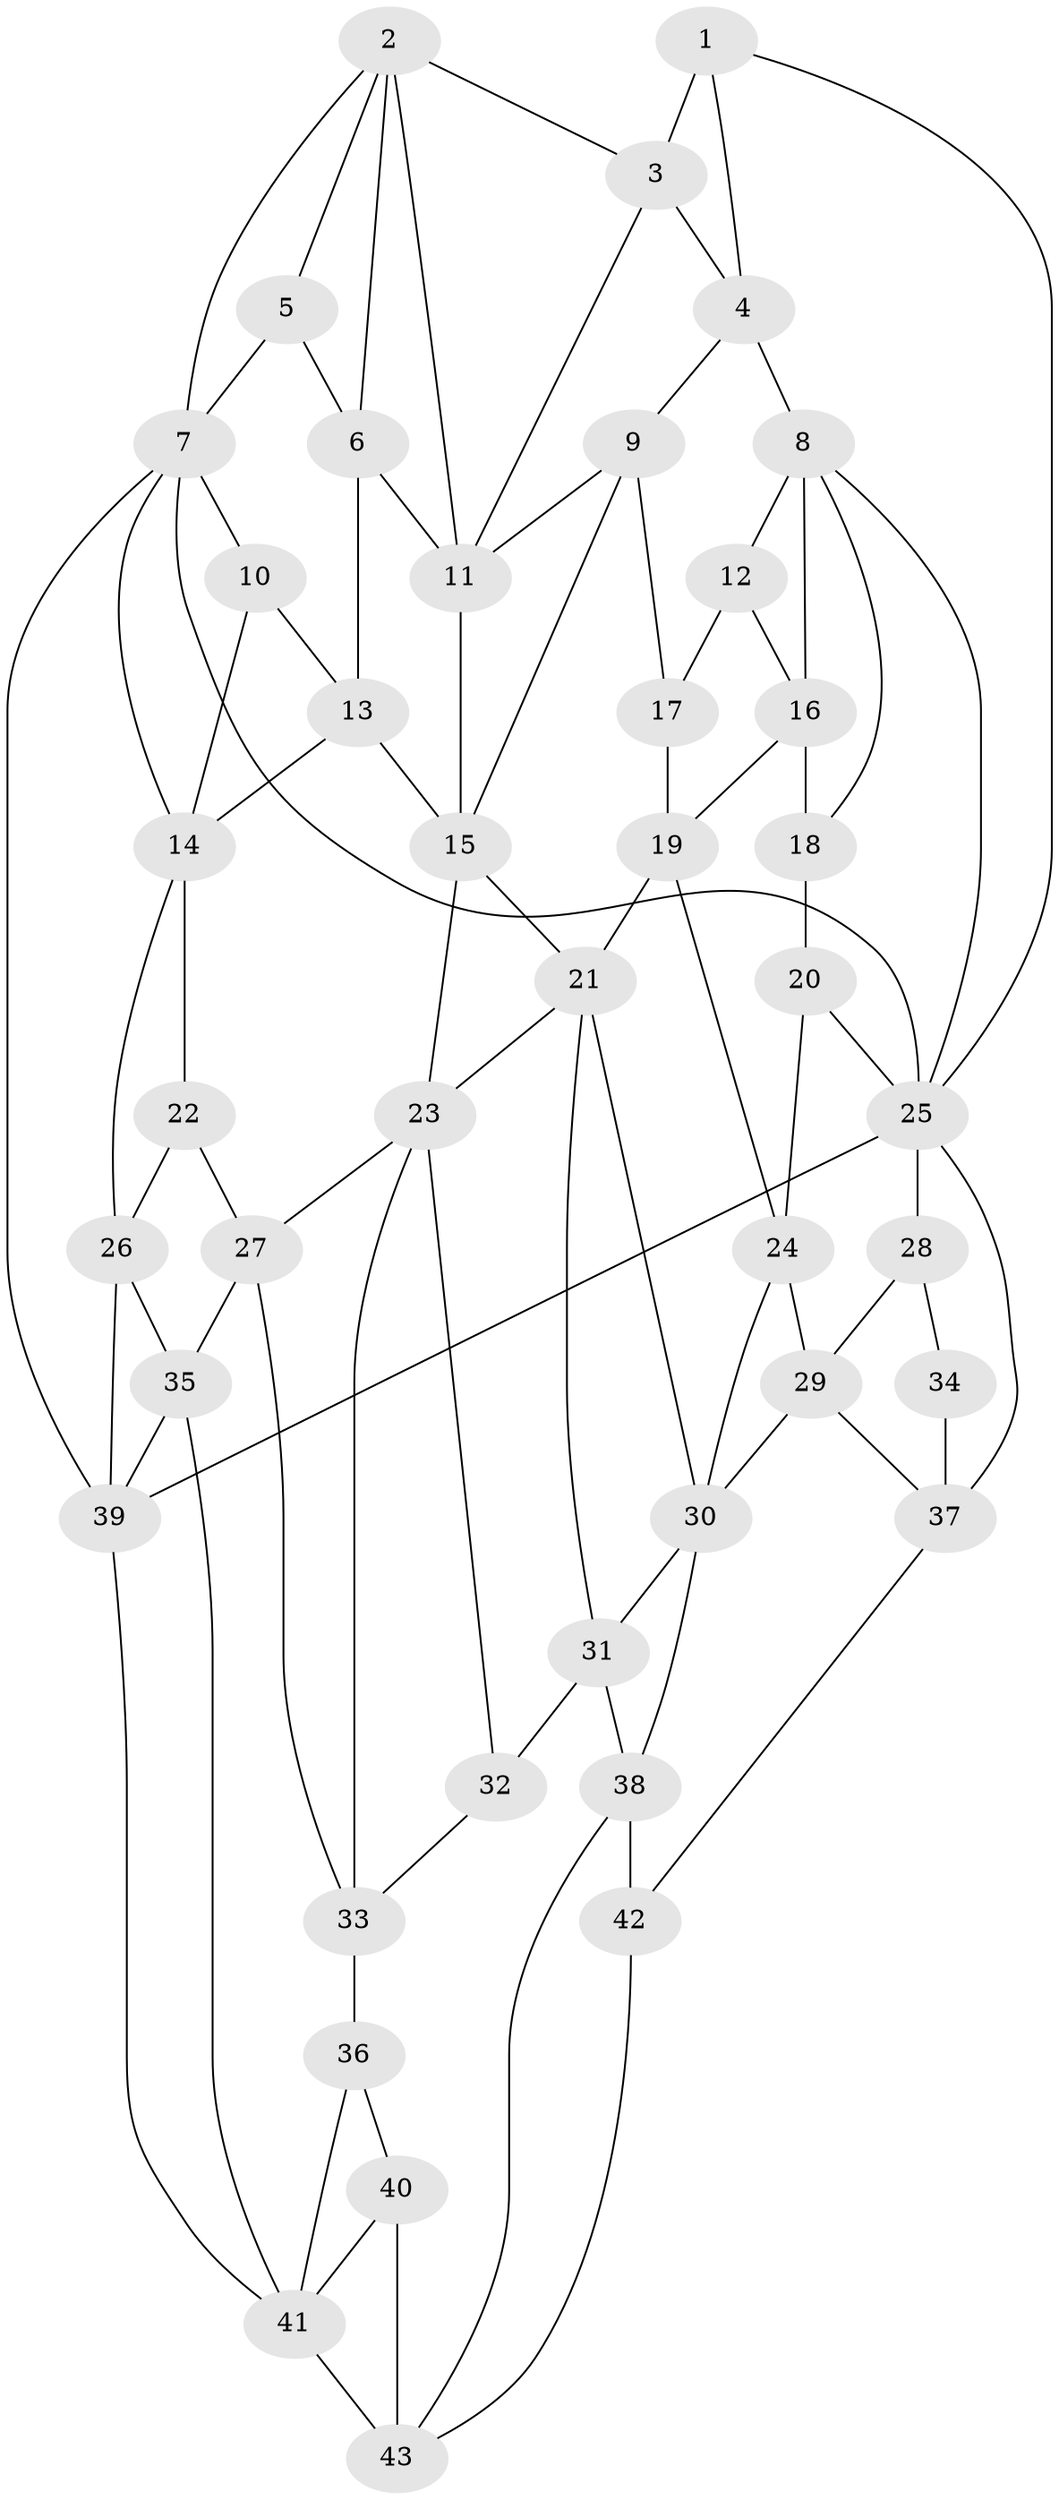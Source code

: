 // original degree distribution, {3: 0.014285714285714285, 5: 0.5571428571428572, 6: 0.20714285714285716, 4: 0.22142857142857142}
// Generated by graph-tools (version 1.1) at 2025/38/03/04/25 23:38:23]
// undirected, 43 vertices, 86 edges
graph export_dot {
  node [color=gray90,style=filled];
  1;
  2;
  3;
  4;
  5;
  6;
  7;
  8;
  9;
  10;
  11;
  12;
  13;
  14;
  15;
  16;
  17;
  18;
  19;
  20;
  21;
  22;
  23;
  24;
  25;
  26;
  27;
  28;
  29;
  30;
  31;
  32;
  33;
  34;
  35;
  36;
  37;
  38;
  39;
  40;
  41;
  42;
  43;
  1 -- 3 [weight=2.0];
  1 -- 4 [weight=1.0];
  1 -- 25 [weight=1.0];
  2 -- 3 [weight=1.0];
  2 -- 5 [weight=1.0];
  2 -- 6 [weight=1.0];
  2 -- 7 [weight=1.0];
  2 -- 11 [weight=1.0];
  3 -- 4 [weight=2.0];
  3 -- 11 [weight=1.0];
  4 -- 8 [weight=2.0];
  4 -- 9 [weight=1.0];
  5 -- 6 [weight=2.0];
  5 -- 7 [weight=1.0];
  6 -- 11 [weight=1.0];
  6 -- 13 [weight=1.0];
  7 -- 10 [weight=2.0];
  7 -- 14 [weight=1.0];
  7 -- 25 [weight=1.0];
  7 -- 39 [weight=1.0];
  8 -- 12 [weight=1.0];
  8 -- 16 [weight=1.0];
  8 -- 18 [weight=1.0];
  8 -- 25 [weight=1.0];
  9 -- 11 [weight=1.0];
  9 -- 15 [weight=1.0];
  9 -- 17 [weight=1.0];
  10 -- 13 [weight=1.0];
  10 -- 14 [weight=1.0];
  11 -- 15 [weight=1.0];
  12 -- 16 [weight=1.0];
  12 -- 17 [weight=1.0];
  13 -- 14 [weight=1.0];
  13 -- 15 [weight=1.0];
  14 -- 22 [weight=2.0];
  14 -- 26 [weight=1.0];
  15 -- 21 [weight=1.0];
  15 -- 23 [weight=1.0];
  16 -- 18 [weight=2.0];
  16 -- 19 [weight=1.0];
  17 -- 19 [weight=2.0];
  18 -- 20 [weight=3.0];
  19 -- 21 [weight=2.0];
  19 -- 24 [weight=1.0];
  20 -- 24 [weight=1.0];
  20 -- 25 [weight=1.0];
  21 -- 23 [weight=1.0];
  21 -- 30 [weight=1.0];
  21 -- 31 [weight=1.0];
  22 -- 26 [weight=2.0];
  22 -- 27 [weight=1.0];
  23 -- 27 [weight=1.0];
  23 -- 32 [weight=1.0];
  23 -- 33 [weight=1.0];
  24 -- 29 [weight=2.0];
  24 -- 30 [weight=1.0];
  25 -- 28 [weight=1.0];
  25 -- 37 [weight=1.0];
  25 -- 39 [weight=1.0];
  26 -- 35 [weight=2.0];
  26 -- 39 [weight=1.0];
  27 -- 33 [weight=1.0];
  27 -- 35 [weight=2.0];
  28 -- 29 [weight=2.0];
  28 -- 34 [weight=1.0];
  29 -- 30 [weight=1.0];
  29 -- 37 [weight=1.0];
  30 -- 31 [weight=1.0];
  30 -- 38 [weight=1.0];
  31 -- 32 [weight=2.0];
  31 -- 38 [weight=1.0];
  32 -- 33 [weight=1.0];
  33 -- 36 [weight=2.0];
  34 -- 37 [weight=2.0];
  35 -- 39 [weight=1.0];
  35 -- 41 [weight=1.0];
  36 -- 40 [weight=1.0];
  36 -- 41 [weight=1.0];
  37 -- 42 [weight=1.0];
  38 -- 42 [weight=2.0];
  38 -- 43 [weight=1.0];
  39 -- 41 [weight=1.0];
  40 -- 41 [weight=1.0];
  40 -- 43 [weight=2.0];
  41 -- 43 [weight=1.0];
  42 -- 43 [weight=1.0];
}
